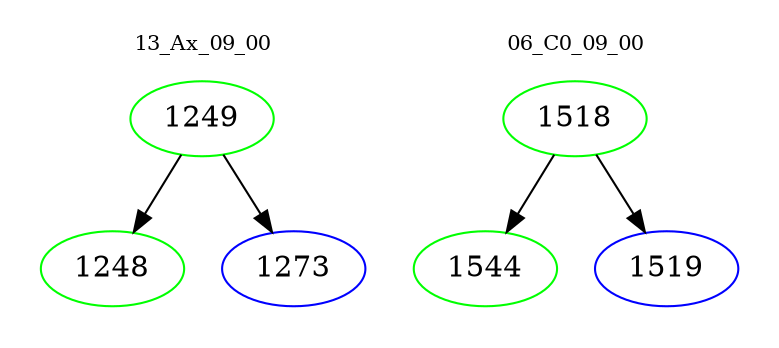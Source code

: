 digraph{
subgraph cluster_0 {
color = white
label = "13_Ax_09_00";
fontsize=10;
T0_1249 [label="1249", color="green"]
T0_1249 -> T0_1248 [color="black"]
T0_1248 [label="1248", color="green"]
T0_1249 -> T0_1273 [color="black"]
T0_1273 [label="1273", color="blue"]
}
subgraph cluster_1 {
color = white
label = "06_C0_09_00";
fontsize=10;
T1_1518 [label="1518", color="green"]
T1_1518 -> T1_1544 [color="black"]
T1_1544 [label="1544", color="green"]
T1_1518 -> T1_1519 [color="black"]
T1_1519 [label="1519", color="blue"]
}
}
